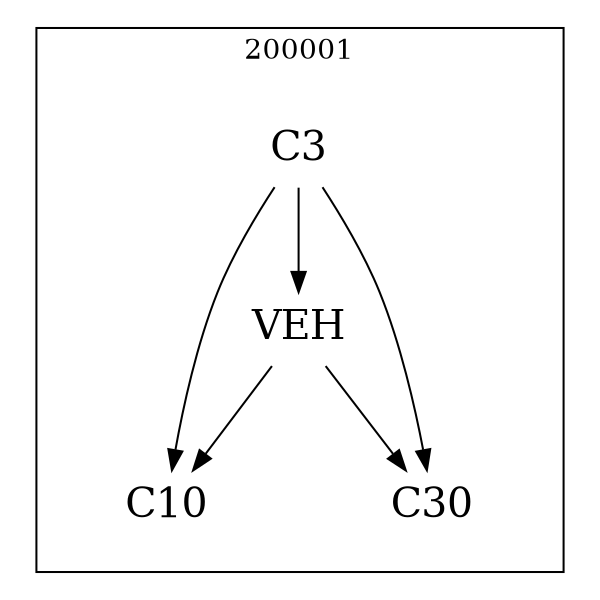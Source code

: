 strict digraph DAGS {
	size = "4,4!" ; ratio ="fill"; subgraph cluster_0{
			labeldoc = "t";
			label = "200001";node	[label= VEH, shape = plaintext, fontsize=20] VEH;node	[label= C3, shape = plaintext, fontsize=20] C3;node	[label= C10, shape = plaintext, fontsize=20] C10;node	[label= C30, shape = plaintext, fontsize=20] C30;
VEH->C10;
VEH->C30;
C3->VEH;
C3->C10;
C3->C30;
	}}